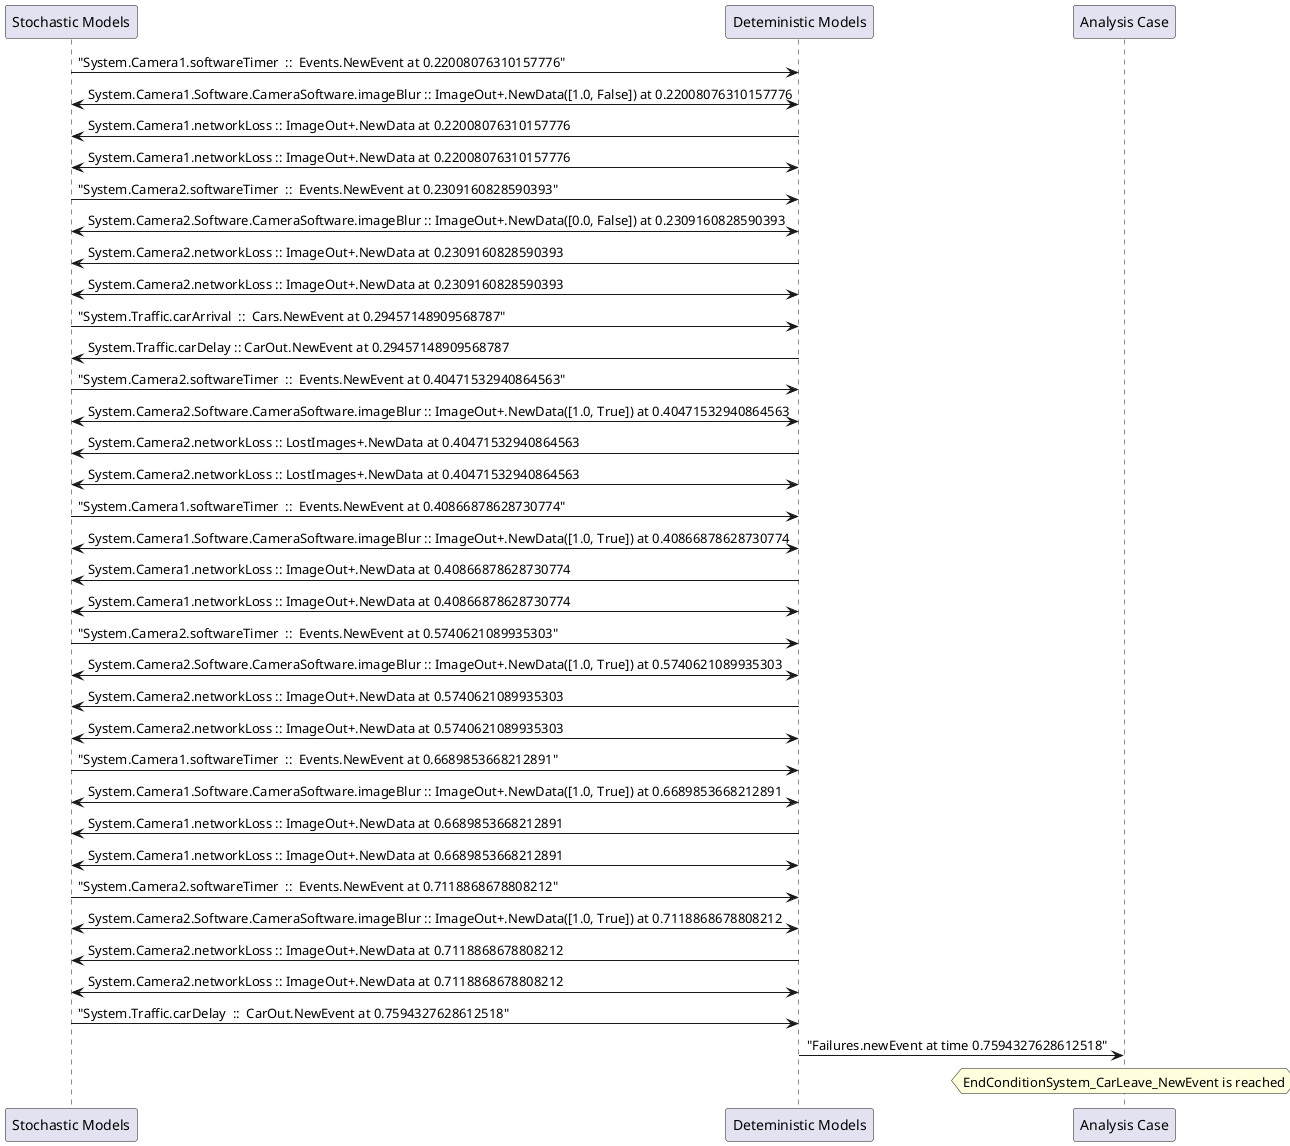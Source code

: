 
	@startuml
	participant "Stochastic Models" as stochmodel
	participant "Deteministic Models" as detmodel
	participant "Analysis Case" as analysis
	{20031_stop} stochmodel -> detmodel : "System.Camera1.softwareTimer  ::  Events.NewEvent at 0.22008076310157776"
detmodel <-> stochmodel : System.Camera1.Software.CameraSoftware.imageBlur :: ImageOut+.NewData([1.0, False]) at 0.22008076310157776
detmodel -> stochmodel : System.Camera1.networkLoss :: ImageOut+.NewData at 0.22008076310157776
detmodel <-> stochmodel : System.Camera1.networkLoss :: ImageOut+.NewData at 0.22008076310157776
{20046_stop} stochmodel -> detmodel : "System.Camera2.softwareTimer  ::  Events.NewEvent at 0.2309160828590393"
detmodel <-> stochmodel : System.Camera2.Software.CameraSoftware.imageBlur :: ImageOut+.NewData([0.0, False]) at 0.2309160828590393
detmodel -> stochmodel : System.Camera2.networkLoss :: ImageOut+.NewData at 0.2309160828590393
detmodel <-> stochmodel : System.Camera2.networkLoss :: ImageOut+.NewData at 0.2309160828590393
{20062_stop} stochmodel -> detmodel : "System.Traffic.carArrival  ::  Cars.NewEvent at 0.29457148909568787"
{20067_start} detmodel -> stochmodel : System.Traffic.carDelay :: CarOut.NewEvent at 0.29457148909568787
{20047_stop} stochmodel -> detmodel : "System.Camera2.softwareTimer  ::  Events.NewEvent at 0.40471532940864563"
detmodel <-> stochmodel : System.Camera2.Software.CameraSoftware.imageBlur :: ImageOut+.NewData([1.0, True]) at 0.40471532940864563
detmodel -> stochmodel : System.Camera2.networkLoss :: LostImages+.NewData at 0.40471532940864563
detmodel <-> stochmodel : System.Camera2.networkLoss :: LostImages+.NewData at 0.40471532940864563
{20032_stop} stochmodel -> detmodel : "System.Camera1.softwareTimer  ::  Events.NewEvent at 0.40866878628730774"
detmodel <-> stochmodel : System.Camera1.Software.CameraSoftware.imageBlur :: ImageOut+.NewData([1.0, True]) at 0.40866878628730774
detmodel -> stochmodel : System.Camera1.networkLoss :: ImageOut+.NewData at 0.40866878628730774
detmodel <-> stochmodel : System.Camera1.networkLoss :: ImageOut+.NewData at 0.40866878628730774
{20048_stop} stochmodel -> detmodel : "System.Camera2.softwareTimer  ::  Events.NewEvent at 0.5740621089935303"
detmodel <-> stochmodel : System.Camera2.Software.CameraSoftware.imageBlur :: ImageOut+.NewData([1.0, True]) at 0.5740621089935303
detmodel -> stochmodel : System.Camera2.networkLoss :: ImageOut+.NewData at 0.5740621089935303
detmodel <-> stochmodel : System.Camera2.networkLoss :: ImageOut+.NewData at 0.5740621089935303
{20033_stop} stochmodel -> detmodel : "System.Camera1.softwareTimer  ::  Events.NewEvent at 0.6689853668212891"
detmodel <-> stochmodel : System.Camera1.Software.CameraSoftware.imageBlur :: ImageOut+.NewData([1.0, True]) at 0.6689853668212891
detmodel -> stochmodel : System.Camera1.networkLoss :: ImageOut+.NewData at 0.6689853668212891
detmodel <-> stochmodel : System.Camera1.networkLoss :: ImageOut+.NewData at 0.6689853668212891
{20049_stop} stochmodel -> detmodel : "System.Camera2.softwareTimer  ::  Events.NewEvent at 0.7118868678808212"
detmodel <-> stochmodel : System.Camera2.Software.CameraSoftware.imageBlur :: ImageOut+.NewData([1.0, True]) at 0.7118868678808212
detmodel -> stochmodel : System.Camera2.networkLoss :: ImageOut+.NewData at 0.7118868678808212
detmodel <-> stochmodel : System.Camera2.networkLoss :: ImageOut+.NewData at 0.7118868678808212
{20067_stop} stochmodel -> detmodel : "System.Traffic.carDelay  ::  CarOut.NewEvent at 0.7594327628612518"
{20067_start} <-> {20067_stop} : delay
detmodel -> analysis : "Failures.newEvent at time 0.7594327628612518"
hnote over analysis 
EndConditionSystem_CarLeave_NewEvent is reached
endnote
@enduml
